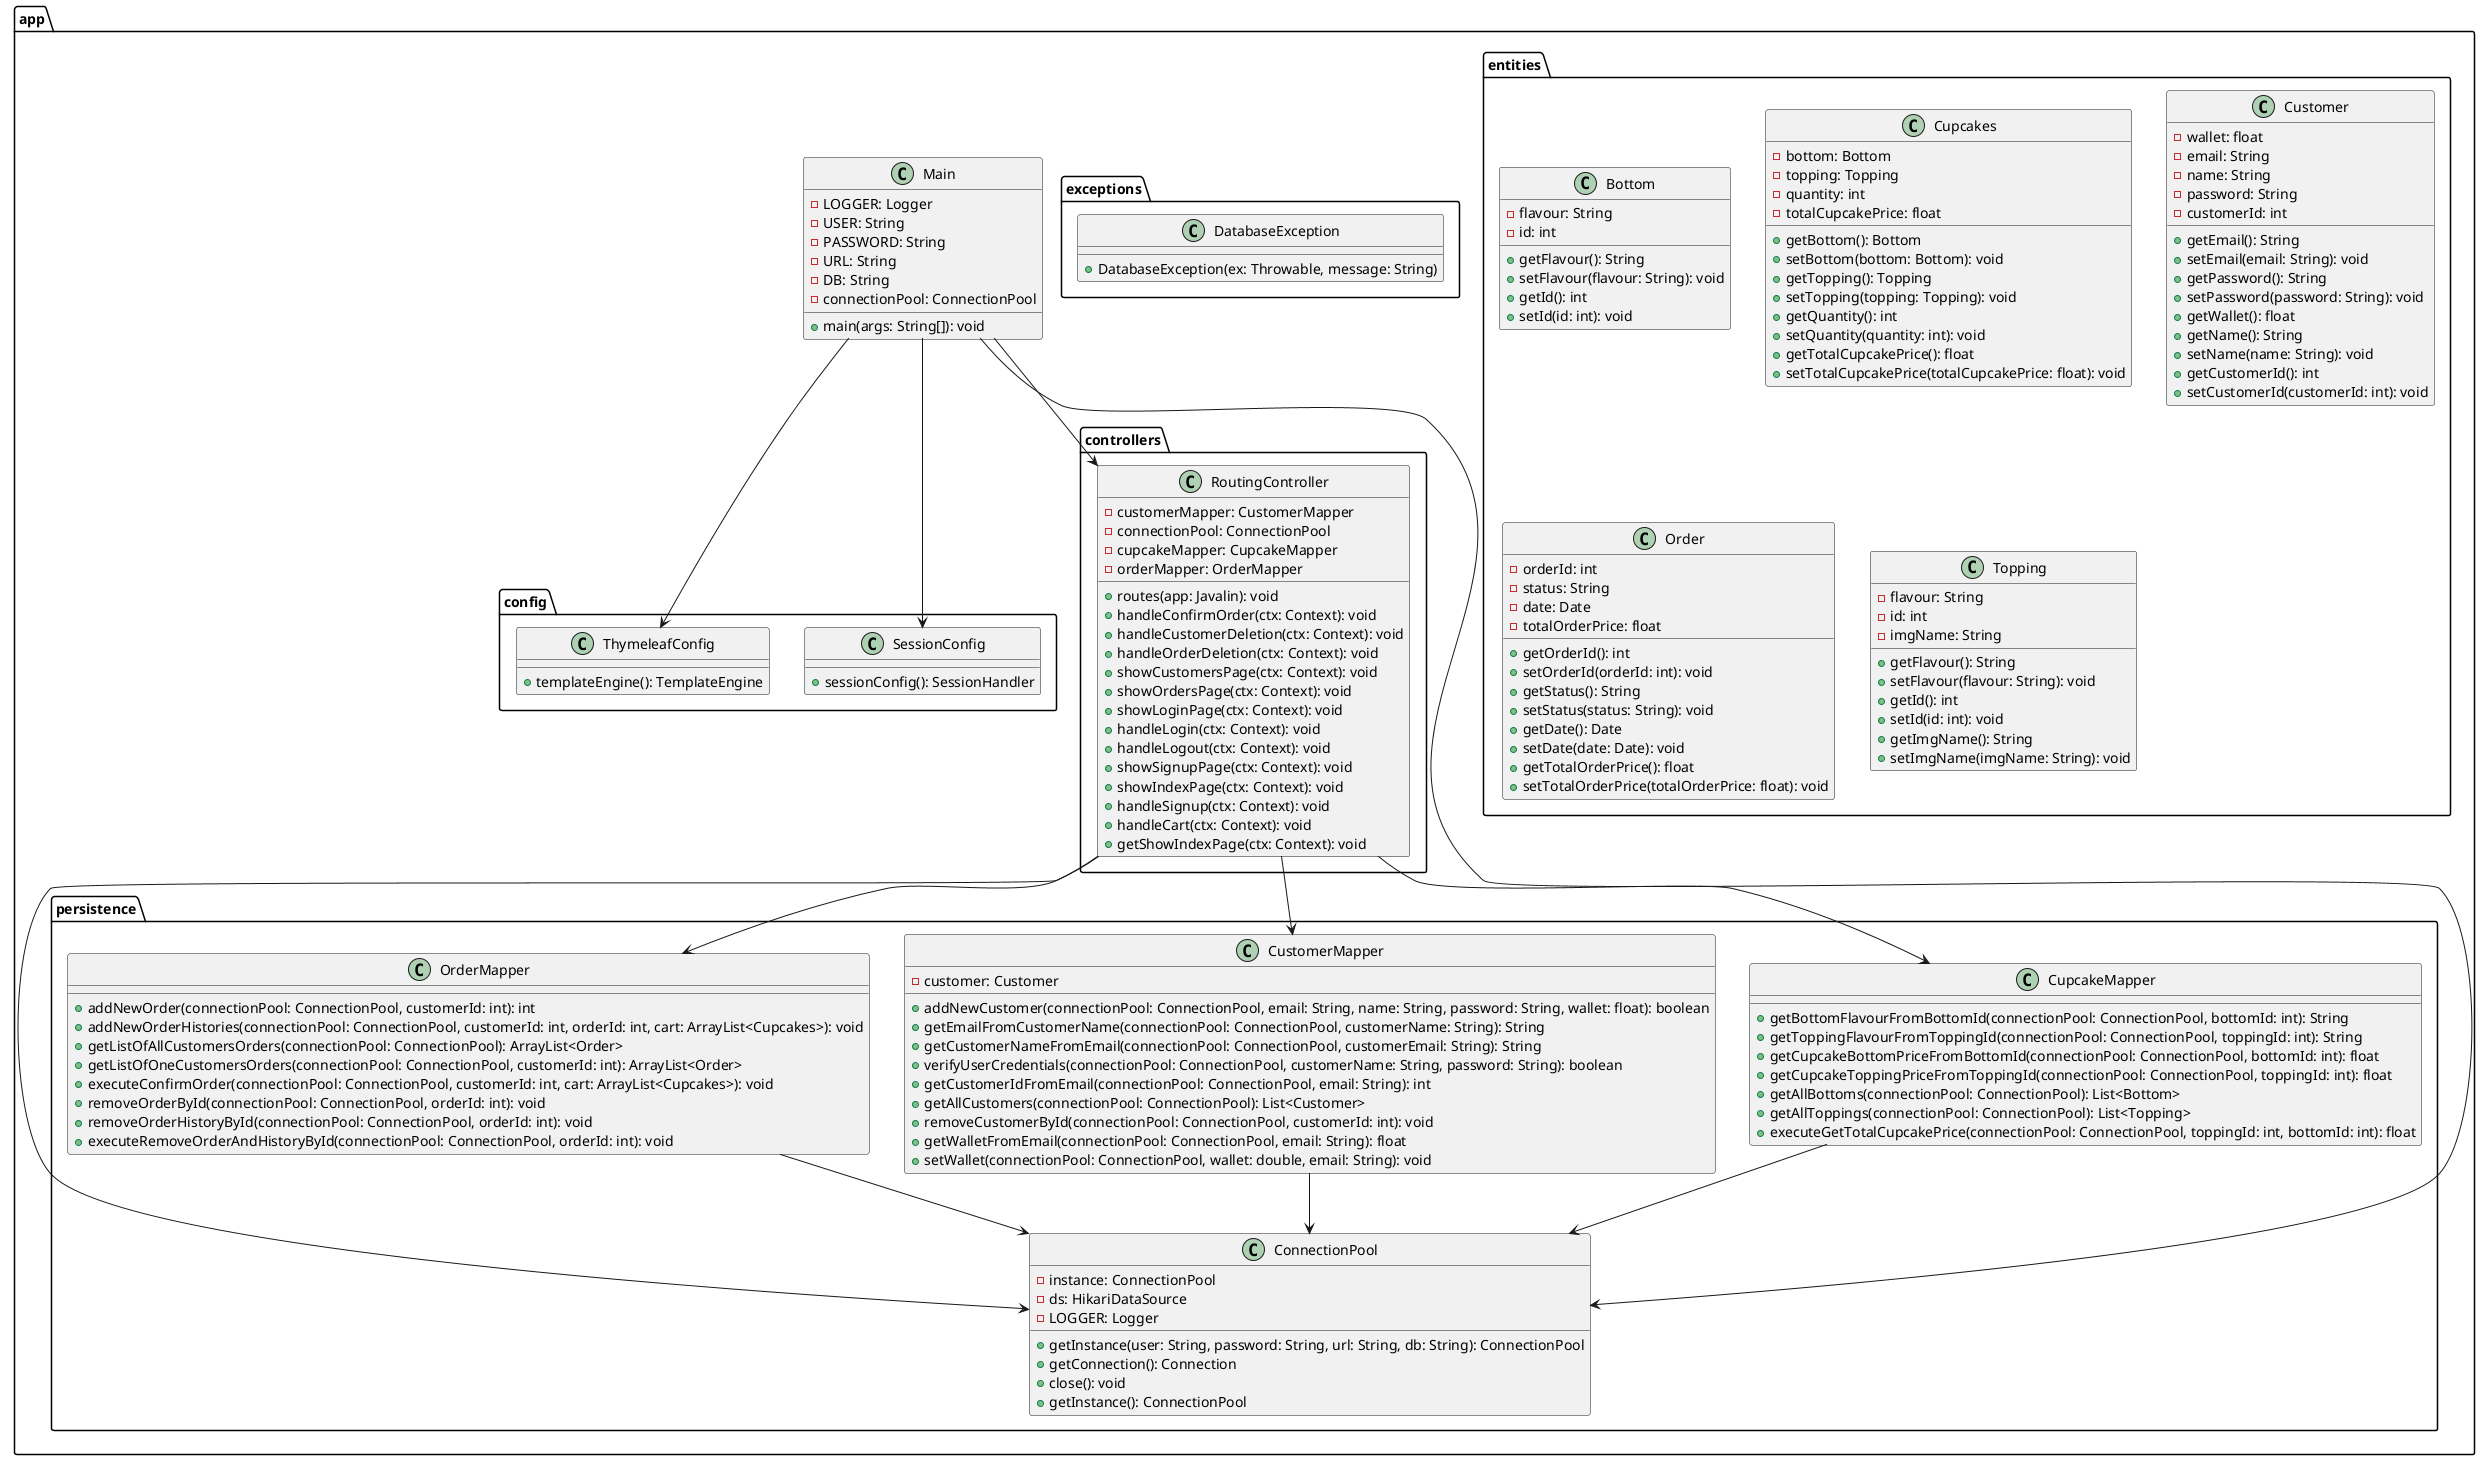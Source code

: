 @startuml CupcakeFactory

package "app" {
    package "config" {
        class SessionConfig {
            + sessionConfig(): SessionHandler
        }
        class ThymeleafConfig {
            + templateEngine(): TemplateEngine
        }
    }

    package "controllers" {
        class RoutingController {
            - customerMapper: CustomerMapper
            - connectionPool: ConnectionPool
            - cupcakeMapper: CupcakeMapper
            - orderMapper: OrderMapper
            + routes(app: Javalin): void
            + handleConfirmOrder(ctx: Context): void
            + handleCustomerDeletion(ctx: Context): void
            + handleOrderDeletion(ctx: Context): void
            + showCustomersPage(ctx: Context): void
            + showOrdersPage(ctx: Context): void
            + showLoginPage(ctx: Context): void
            + handleLogin(ctx: Context): void
            + handleLogout(ctx: Context): void
            + showSignupPage(ctx: Context): void
            + showIndexPage(ctx: Context): void
            + handleSignup(ctx: Context): void
            + handleCart(ctx: Context): void
            + getShowIndexPage(ctx: Context): void
        }
    }

    package "entities" {
        class Bottom {
            - flavour: String
            - id: int
            + getFlavour(): String
            + setFlavour(flavour: String): void
            + getId(): int
            + setId(id: int): void
        }

        class Cupcakes {
            - bottom: Bottom
            - topping: Topping
            - quantity: int
            - totalCupcakePrice: float
            + getBottom(): Bottom
            + setBottom(bottom: Bottom): void
            + getTopping(): Topping
            + setTopping(topping: Topping): void
            + getQuantity(): int
            + setQuantity(quantity: int): void
            + getTotalCupcakePrice(): float
            + setTotalCupcakePrice(totalCupcakePrice: float): void
        }

        class Customer {
            - wallet: float
            - email: String
            - name: String
            - password: String
            - customerId: int
            + getEmail(): String
            + setEmail(email: String): void
            + getPassword(): String
            + setPassword(password: String): void
            + getWallet(): float
            + getName(): String
            + setName(name: String): void
            + getCustomerId(): int
            + setCustomerId(customerId: int): void
        }

        class Order {
            - orderId: int
            - status: String
            - date: Date
            - totalOrderPrice: float
            + getOrderId(): int
            + setOrderId(orderId: int): void
            + getStatus(): String
            + setStatus(status: String): void
            + getDate(): Date
            + setDate(date: Date): void
            + getTotalOrderPrice(): float
            + setTotalOrderPrice(totalOrderPrice: float): void
        }

        class Topping {
            - flavour: String
            - id: int
            - imgName: String
            + getFlavour(): String
            + setFlavour(flavour: String): void
            + getId(): int
            + setId(id: int): void
            + getImgName(): String
            + setImgName(imgName: String): void
        }
    }

    package "exceptions" {
        class DatabaseException {
            + DatabaseException(ex: Throwable, message: String)
        }
    }

    package "persistence" {
        class ConnectionPool {
            - instance: ConnectionPool
            - ds: HikariDataSource
            - LOGGER: Logger
            + getInstance(user: String, password: String, url: String, db: String): ConnectionPool
            + getConnection(): Connection
            + close(): void
            + getInstance(): ConnectionPool
        }

        class CupcakeMapper {
            + getBottomFlavourFromBottomId(connectionPool: ConnectionPool, bottomId: int): String
            + getToppingFlavourFromToppingId(connectionPool: ConnectionPool, toppingId: int): String
            + getCupcakeBottomPriceFromBottomId(connectionPool: ConnectionPool, bottomId: int): float
            + getCupcakeToppingPriceFromToppingId(connectionPool: ConnectionPool, toppingId: int): float
            + getAllBottoms(connectionPool: ConnectionPool): List<Bottom>
            + getAllToppings(connectionPool: ConnectionPool): List<Topping>
            + executeGetTotalCupcakePrice(connectionPool: ConnectionPool, toppingId: int, bottomId: int): float
        }

        class CustomerMapper {
            - customer: Customer
            + addNewCustomer(connectionPool: ConnectionPool, email: String, name: String, password: String, wallet: float): boolean
            + getEmailFromCustomerName(connectionPool: ConnectionPool, customerName: String): String
            + getCustomerNameFromEmail(connectionPool: ConnectionPool, customerEmail: String): String
            + verifyUserCredentials(connectionPool: ConnectionPool, customerName: String, password: String): boolean
            + getCustomerIdFromEmail(connectionPool: ConnectionPool, email: String): int
            + getAllCustomers(connectionPool: ConnectionPool): List<Customer>
            + removeCustomerById(connectionPool: ConnectionPool, customerId: int): void
            + getWalletFromEmail(connectionPool: ConnectionPool, email: String): float
            + setWallet(connectionPool: ConnectionPool, wallet: double, email: String): void
        }

        class OrderMapper {
            + addNewOrder(connectionPool: ConnectionPool, customerId: int): int
            + addNewOrderHistories(connectionPool: ConnectionPool, customerId: int, orderId: int, cart: ArrayList<Cupcakes>): void
            + getListOfAllCustomersOrders(connectionPool: ConnectionPool): ArrayList<Order>
            + getListOfOneCustomersOrders(connectionPool: ConnectionPool, customerId: int): ArrayList<Order>
            + executeConfirmOrder(connectionPool: ConnectionPool, customerId: int, cart: ArrayList<Cupcakes>): void
            + removeOrderById(connectionPool: ConnectionPool, orderId: int): void
            + removeOrderHistoryById(connectionPool: ConnectionPool, orderId: int): void
            + executeRemoveOrderAndHistoryById(connectionPool: ConnectionPool, orderId: int): void
        }
    }

    class Main {
        - LOGGER: Logger
        - USER: String
        - PASSWORD: String
        - URL: String
        - DB: String
        - connectionPool: ConnectionPool
        + main(args: String[]): void
    }
}



RoutingController --> ConnectionPool
RoutingController --> CustomerMapper
RoutingController --> CupcakeMapper
RoutingController --> OrderMapper

CustomerMapper --> ConnectionPool
CupcakeMapper --> ConnectionPool
OrderMapper --> ConnectionPool

Main --> ConnectionPool
Main --> RoutingController
Main --> ThymeleafConfig
Main --> SessionConfig

@enduml